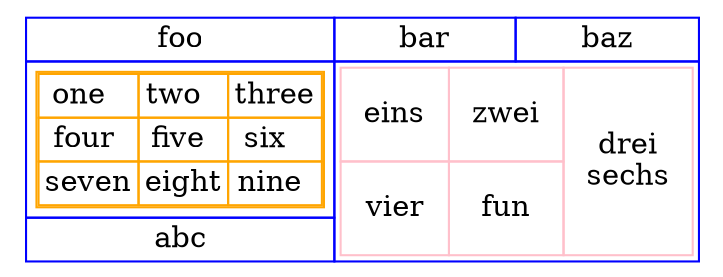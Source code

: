 digraph {

  tbl [

    shape=plaintext
    label=<

      <table border='0' cellborder='1' color='blue' cellspacing='0'>
        <tr><td>foo</td><td>bar</td><td>baz</td></tr>
        <tr><td cellpadding='4'>
          <table color='orange' cellspacing='0'>
            <tr><td>one  </td><td>two  </td><td>three</td></tr>
            <tr><td>four </td><td>five </td><td>six  </td></tr>
            <tr><td>seven</td><td>eight</td><td>nine </td></tr>
          </table>
        </td>
        <td colspan='2' rowspan='2'>
          <table color='pink' border='0' cellborder='1' cellpadding='10' cellspacing='0'>
            <tr><td>eins</td><td>zwei</td><td rowspan='2'>drei<br/>sechs</td></tr>
            <tr><td>vier</td><td>fun</td>                             </tr>
          </table>
        </td> 
        </tr>

        <tr><td>abc</td></tr>

      </table>

    >];

}
